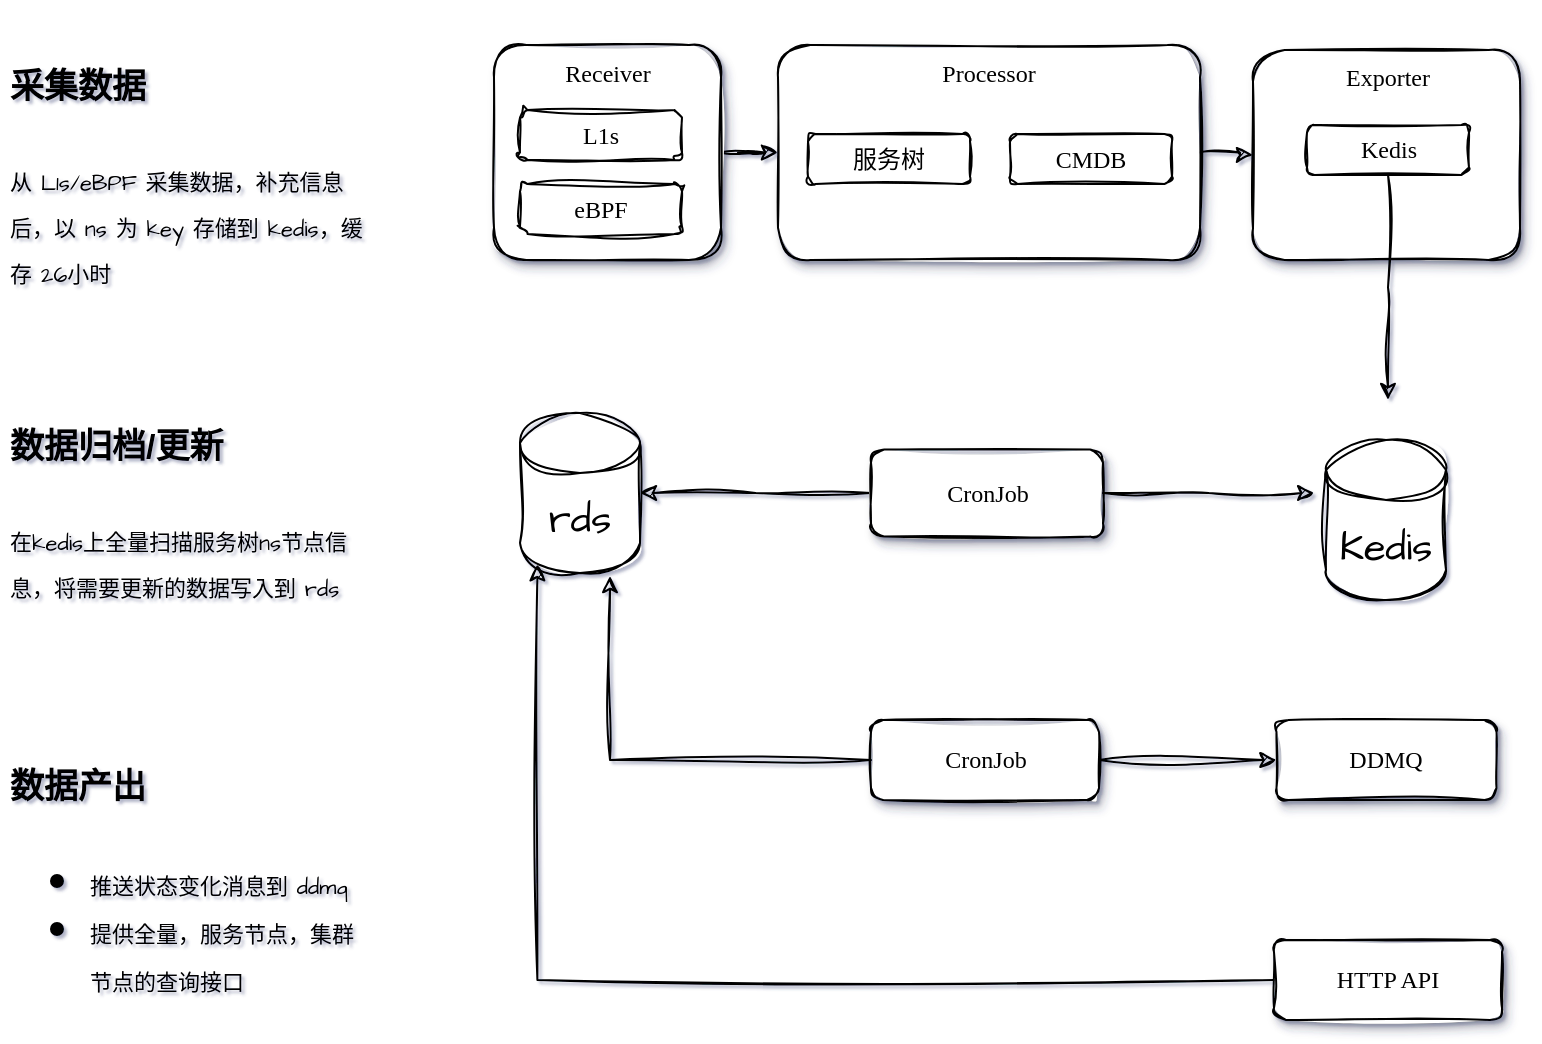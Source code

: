 <mxfile version="21.0.6" type="github" pages="3">
  <diagram id="qsw-7wgHA4WMMDQBHD0g" name="概要">
    <mxGraphModel dx="1843" dy="656" grid="1" gridSize="10" guides="1" tooltips="1" connect="1" arrows="1" fold="1" page="1" pageScale="1" pageWidth="827" pageHeight="1169" math="0" shadow="1">
      <root>
        <mxCell id="0" />
        <mxCell id="1" parent="0" />
        <mxCell id="TvO6mANc2yekQ7XFRcbN-6" style="edgeStyle=orthogonalEdgeStyle;rounded=0;sketch=1;hachureGap=4;jiggle=2;curveFitting=1;orthogonalLoop=1;jettySize=auto;html=1;entryX=0;entryY=0.5;entryDx=0;entryDy=0;fontFamily=Architects Daughter;fontSource=https%3A%2F%2Ffonts.googleapis.com%2Fcss%3Ffamily%3DArchitects%2BDaughter;fontSize=16;" edge="1" parent="1" source="hZ7z0eYoqJfkorZvkebg-15" target="1-aPaQAdepPUYkm6uSl_-31">
          <mxGeometry relative="1" as="geometry" />
        </mxCell>
        <mxCell id="TvO6mANc2yekQ7XFRcbN-12" style="edgeStyle=orthogonalEdgeStyle;rounded=0;sketch=1;hachureGap=4;jiggle=2;curveFitting=1;orthogonalLoop=1;jettySize=auto;html=1;entryX=0.75;entryY=1.019;entryDx=0;entryDy=0;entryPerimeter=0;fontFamily=Architects Daughter;fontSource=https%3A%2F%2Ffonts.googleapis.com%2Fcss%3Ffamily%3DArchitects%2BDaughter;fontSize=16;" edge="1" parent="1" source="hZ7z0eYoqJfkorZvkebg-15" target="TvO6mANc2yekQ7XFRcbN-4">
          <mxGeometry relative="1" as="geometry" />
        </mxCell>
        <mxCell id="hZ7z0eYoqJfkorZvkebg-15" value="&lt;font face=&quot;Comic Sans MS&quot;&gt;CronJob&lt;/font&gt;" style="rounded=1;whiteSpace=wrap;html=1;shadow=1;sketch=1;strokeColor=default;fillColor=default;gradientColor=none;glass=0;horizontal=1;verticalAlign=middle;labelBackgroundColor=none;" parent="1" vertex="1">
          <mxGeometry x="355.5" y="990" width="114" height="40" as="geometry" />
        </mxCell>
        <mxCell id="TvO6mANc2yekQ7XFRcbN-2" style="edgeStyle=orthogonalEdgeStyle;rounded=0;sketch=1;hachureGap=4;jiggle=2;curveFitting=1;orthogonalLoop=1;jettySize=auto;html=1;fontFamily=Architects Daughter;fontSource=https%3A%2F%2Ffonts.googleapis.com%2Fcss%3Ffamily%3DArchitects%2BDaughter;fontSize=16;" edge="1" parent="1" source="hZ7z0eYoqJfkorZvkebg-11">
          <mxGeometry relative="1" as="geometry">
            <mxPoint x="577.1" y="876.5" as="targetPoint" />
          </mxGeometry>
        </mxCell>
        <mxCell id="TvO6mANc2yekQ7XFRcbN-5" style="edgeStyle=orthogonalEdgeStyle;rounded=0;sketch=1;hachureGap=4;jiggle=2;curveFitting=1;orthogonalLoop=1;jettySize=auto;html=1;entryX=1;entryY=0.5;entryDx=0;entryDy=0;entryPerimeter=0;fontFamily=Architects Daughter;fontSource=https%3A%2F%2Ffonts.googleapis.com%2Fcss%3Ffamily%3DArchitects%2BDaughter;fontSize=16;" edge="1" parent="1" source="hZ7z0eYoqJfkorZvkebg-11" target="TvO6mANc2yekQ7XFRcbN-4">
          <mxGeometry relative="1" as="geometry" />
        </mxCell>
        <mxCell id="hZ7z0eYoqJfkorZvkebg-11" value="&lt;font face=&quot;Comic Sans MS&quot;&gt;CronJob&lt;/font&gt;" style="rounded=1;whiteSpace=wrap;html=1;shadow=1;sketch=1;strokeColor=default;fillColor=default;gradientColor=none;glass=0;horizontal=1;verticalAlign=middle;labelBackgroundColor=none;" parent="1" vertex="1">
          <mxGeometry x="355.5" y="854.75" width="116" height="43.5" as="geometry" />
        </mxCell>
        <mxCell id="hZ7z0eYoqJfkorZvkebg-24" style="edgeStyle=orthogonalEdgeStyle;rounded=0;sketch=1;hachureGap=4;jiggle=2;curveFitting=1;orthogonalLoop=1;jettySize=auto;html=1;fontFamily=Architects Daughter;fontSource=https%3A%2F%2Ffonts.googleapis.com%2Fcss%3Ffamily%3DArchitects%2BDaughter;fontSize=16;" parent="1" source="1-aPaQAdepPUYkm6uSl_-14" target="1-aPaQAdepPUYkm6uSl_-19" edge="1">
          <mxGeometry relative="1" as="geometry" />
        </mxCell>
        <mxCell id="1-aPaQAdepPUYkm6uSl_-14" value="&lt;font face=&quot;Comic Sans MS&quot;&gt;Receiver&lt;/font&gt;" style="rounded=1;whiteSpace=wrap;html=1;shadow=1;sketch=1;strokeColor=default;fillColor=default;gradientColor=none;glass=0;horizontal=1;verticalAlign=top;labelBackgroundColor=none;" parent="1" vertex="1">
          <mxGeometry x="167" y="652.5" width="113.5" height="107.5" as="geometry" />
        </mxCell>
        <mxCell id="1-aPaQAdepPUYkm6uSl_-15" value="&lt;font face=&quot;Comic Sans MS&quot;&gt;L1s&lt;/font&gt;" style="rounded=1;whiteSpace=wrap;html=1;shadow=0;strokeColor=default;fillColor=default;gradientColor=none;glass=0;labelBackgroundColor=none;sketch=1;curveFitting=1;jiggle=2;" parent="1" vertex="1">
          <mxGeometry x="180" y="685" width="81" height="25" as="geometry" />
        </mxCell>
        <mxCell id="hZ7z0eYoqJfkorZvkebg-25" style="edgeStyle=orthogonalEdgeStyle;rounded=0;sketch=1;hachureGap=4;jiggle=2;curveFitting=1;orthogonalLoop=1;jettySize=auto;html=1;entryX=0;entryY=0.5;entryDx=0;entryDy=0;fontFamily=Architects Daughter;fontSource=https%3A%2F%2Ffonts.googleapis.com%2Fcss%3Ffamily%3DArchitects%2BDaughter;fontSize=16;" parent="1" source="1-aPaQAdepPUYkm6uSl_-19" target="1-aPaQAdepPUYkm6uSl_-25" edge="1">
          <mxGeometry relative="1" as="geometry" />
        </mxCell>
        <mxCell id="1-aPaQAdepPUYkm6uSl_-19" value="&lt;font face=&quot;Comic Sans MS&quot;&gt;Processor&lt;/font&gt;" style="rounded=1;whiteSpace=wrap;html=1;shadow=1;sketch=1;strokeColor=default;fillColor=default;gradientColor=none;glass=0;horizontal=1;verticalAlign=top;labelBackgroundColor=none;" parent="1" vertex="1">
          <mxGeometry x="309" y="652.5" width="211" height="107.5" as="geometry" />
        </mxCell>
        <mxCell id="1-aPaQAdepPUYkm6uSl_-21" value="&lt;font face=&quot;Comic Sans MS&quot;&gt;CMDB&lt;/font&gt;" style="rounded=1;whiteSpace=wrap;html=1;shadow=0;sketch=1;strokeColor=default;fillColor=default;gradientColor=none;glass=0;labelBackgroundColor=none;" parent="1" vertex="1">
          <mxGeometry x="425" y="697" width="81" height="25" as="geometry" />
        </mxCell>
        <mxCell id="1-aPaQAdepPUYkm6uSl_-31" value="&lt;font face=&quot;Comic Sans MS&quot;&gt;DDMQ&lt;/font&gt;" style="rounded=1;whiteSpace=wrap;html=1;shadow=1;sketch=1;strokeColor=default;fillColor=default;gradientColor=none;glass=0;labelBackgroundColor=none;" parent="1" vertex="1">
          <mxGeometry x="558.25" y="990" width="110" height="40" as="geometry" />
        </mxCell>
        <mxCell id="1-aPaQAdepPUYkm6uSl_-25" value="&lt;font face=&quot;Comic Sans MS&quot;&gt;Exporter&lt;/font&gt;" style="rounded=1;whiteSpace=wrap;html=1;shadow=1;sketch=1;strokeColor=default;fillColor=default;gradientColor=none;glass=0;horizontal=1;verticalAlign=top;labelBackgroundColor=none;" parent="1" vertex="1">
          <mxGeometry x="546.5" y="655" width="133.5" height="105" as="geometry" />
        </mxCell>
        <mxCell id="5g6GzPA7soaKVmekFnkz-1" value="&lt;font face=&quot;Comic Sans MS&quot;&gt;服务树&lt;/font&gt;" style="rounded=1;whiteSpace=wrap;html=1;shadow=0;sketch=1;strokeColor=default;fillColor=default;gradientColor=none;glass=0;labelBackgroundColor=none;" parent="1" vertex="1">
          <mxGeometry x="324" y="697" width="81" height="25" as="geometry" />
        </mxCell>
        <mxCell id="5g6GzPA7soaKVmekFnkz-4" value="&lt;font face=&quot;Comic Sans MS&quot;&gt;eBPF&lt;/font&gt;" style="rounded=1;whiteSpace=wrap;html=1;shadow=0;strokeColor=default;fillColor=default;gradientColor=none;glass=0;labelBackgroundColor=none;sketch=1;curveFitting=1;jiggle=2;" parent="1" vertex="1">
          <mxGeometry x="180" y="722" width="81" height="25" as="geometry" />
        </mxCell>
        <mxCell id="hZ7z0eYoqJfkorZvkebg-26" style="edgeStyle=orthogonalEdgeStyle;rounded=0;sketch=1;hachureGap=4;jiggle=2;curveFitting=1;orthogonalLoop=1;jettySize=auto;html=1;entryX=0.5;entryY=0;entryDx=0;entryDy=0;entryPerimeter=0;fontFamily=Architects Daughter;fontSource=https%3A%2F%2Ffonts.googleapis.com%2Fcss%3Ffamily%3DArchitects%2BDaughter;fontSize=16;" parent="1" source="1-aPaQAdepPUYkm6uSl_-24" edge="1">
          <mxGeometry relative="1" as="geometry">
            <mxPoint x="614" y="830" as="targetPoint" />
          </mxGeometry>
        </mxCell>
        <mxCell id="1-aPaQAdepPUYkm6uSl_-24" value="&lt;font face=&quot;Comic Sans MS&quot;&gt;Kedis&lt;/font&gt;" style="rounded=1;whiteSpace=wrap;html=1;shadow=0;sketch=1;strokeColor=default;fillColor=default;gradientColor=none;glass=0;labelBackgroundColor=none;direction=west;" parent="1" vertex="1">
          <mxGeometry x="573.5" y="692.5" width="81" height="25" as="geometry" />
        </mxCell>
        <mxCell id="TvO6mANc2yekQ7XFRcbN-4" value="rds" style="shape=cylinder3;whiteSpace=wrap;html=1;boundedLbl=1;backgroundOutline=1;size=15;sketch=1;hachureGap=4;jiggle=2;curveFitting=1;fontFamily=Architects Daughter;fontSource=https%3A%2F%2Ffonts.googleapis.com%2Fcss%3Ffamily%3DArchitects%2BDaughter;fontSize=20;" vertex="1" parent="1">
          <mxGeometry x="180" y="836.5" width="60" height="80" as="geometry" />
        </mxCell>
        <mxCell id="TvO6mANc2yekQ7XFRcbN-11" style="edgeStyle=orthogonalEdgeStyle;rounded=0;sketch=1;hachureGap=4;jiggle=2;curveFitting=1;orthogonalLoop=1;jettySize=auto;html=1;entryX=0.145;entryY=1;entryDx=0;entryDy=-4.35;entryPerimeter=0;fontFamily=Architects Daughter;fontSource=https%3A%2F%2Ffonts.googleapis.com%2Fcss%3Ffamily%3DArchitects%2BDaughter;fontSize=16;" edge="1" parent="1" source="TvO6mANc2yekQ7XFRcbN-10" target="TvO6mANc2yekQ7XFRcbN-4">
          <mxGeometry relative="1" as="geometry" />
        </mxCell>
        <mxCell id="TvO6mANc2yekQ7XFRcbN-10" value="&lt;font face=&quot;Comic Sans MS&quot;&gt;HTTP API&lt;/font&gt;" style="rounded=1;whiteSpace=wrap;html=1;shadow=1;sketch=1;strokeColor=default;fillColor=default;gradientColor=none;glass=0;horizontal=1;verticalAlign=middle;labelBackgroundColor=none;" vertex="1" parent="1">
          <mxGeometry x="557" y="1100" width="114" height="40" as="geometry" />
        </mxCell>
        <mxCell id="TvO6mANc2yekQ7XFRcbN-14" value="&lt;h1 style=&quot;line-height: 40%;&quot;&gt;&lt;font face=&quot;Helvetica&quot;&gt;&lt;span style=&quot;font-size: 17px;&quot;&gt;采集数据&lt;/span&gt;&lt;/font&gt;&lt;/h1&gt;&lt;p style=&quot;line-height: 100%;&quot;&gt;&lt;font style=&quot;font-size: 11px;&quot;&gt;从 L1s/eBPF 采集数据，补充信息后，以 ns 为 key 存储到 kedis，缓存 26小时&lt;/font&gt;&lt;/p&gt;" style="text;html=1;strokeColor=none;fillColor=none;spacing=5;spacingTop=-20;whiteSpace=wrap;overflow=hidden;rounded=0;fontSize=20;fontFamily=Architects Daughter;" vertex="1" parent="1">
          <mxGeometry x="-80" y="640" width="190" height="140" as="geometry" />
        </mxCell>
        <mxCell id="TvO6mANc2yekQ7XFRcbN-15" value="&lt;h1 style=&quot;line-height: 40%;&quot;&gt;&lt;font face=&quot;Helvetica&quot;&gt;&lt;span style=&quot;font-size: 17px;&quot;&gt;数据归档/更新&lt;/span&gt;&lt;/font&gt;&lt;/h1&gt;&lt;p style=&quot;line-height: 100%;&quot;&gt;&lt;span style=&quot;font-size: 11px; background-color: initial;&quot;&gt;在kedis上全量扫描服务树ns节点信息，将需要更新的数据写入到 rds&lt;/span&gt;&lt;/p&gt;" style="text;html=1;strokeColor=none;fillColor=none;spacing=5;spacingTop=-20;whiteSpace=wrap;overflow=hidden;rounded=0;fontSize=20;fontFamily=Architects Daughter;" vertex="1" parent="1">
          <mxGeometry x="-80" y="820" width="190" height="140" as="geometry" />
        </mxCell>
        <mxCell id="TvO6mANc2yekQ7XFRcbN-16" value="Kedis" style="shape=cylinder3;whiteSpace=wrap;html=1;boundedLbl=1;backgroundOutline=1;size=15;sketch=1;hachureGap=4;jiggle=2;curveFitting=1;fontFamily=Architects Daughter;fontSource=https%3A%2F%2Ffonts.googleapis.com%2Fcss%3Ffamily%3DArchitects%2BDaughter;fontSize=20;" vertex="1" parent="1">
          <mxGeometry x="583" y="850" width="60" height="80" as="geometry" />
        </mxCell>
        <mxCell id="TvO6mANc2yekQ7XFRcbN-17" value="&lt;h1 style=&quot;line-height: 40%;&quot;&gt;&lt;font face=&quot;Helvetica&quot;&gt;&lt;span style=&quot;font-size: 17px;&quot;&gt;数据产出&lt;/span&gt;&lt;/font&gt;&lt;/h1&gt;&lt;p style=&quot;line-height: 100%;&quot;&gt;&lt;/p&gt;&lt;ul&gt;&lt;li&gt;&lt;span style=&quot;font-size: 11px;&quot;&gt;推送状态变化消息到 ddmq&lt;/span&gt;&lt;/li&gt;&lt;li&gt;&lt;span style=&quot;font-size: 11px;&quot;&gt;提供全量，服务节点，集群节点的查询接口&lt;/span&gt;&lt;/li&gt;&lt;/ul&gt;&lt;p&gt;&lt;/p&gt;" style="text;html=1;strokeColor=none;fillColor=none;spacing=5;spacingTop=-20;whiteSpace=wrap;overflow=hidden;rounded=0;fontSize=20;fontFamily=Architects Daughter;" vertex="1" parent="1">
          <mxGeometry x="-80" y="990" width="190" height="140" as="geometry" />
        </mxCell>
      </root>
    </mxGraphModel>
  </diagram>
  <diagram id="C5RBs43oDa-KdzZeNtuy" name="数据填充">
    <mxGraphModel dx="1843" dy="656" grid="1" gridSize="10" guides="1" tooltips="1" connect="1" arrows="1" fold="1" page="1" pageScale="1" pageWidth="827" pageHeight="1169" math="0" shadow="1">
      <root>
        <mxCell id="WIyWlLk6GJQsqaUBKTNV-0" />
        <mxCell id="WIyWlLk6GJQsqaUBKTNV-1" parent="WIyWlLk6GJQsqaUBKTNV-0" />
        <mxCell id="WIyWlLk6GJQsqaUBKTNV-2" value="" style="rounded=0;html=1;jettySize=auto;orthogonalLoop=1;fontSize=11;endArrow=block;endFill=0;endSize=8;strokeWidth=1;shadow=1;labelBackgroundColor=none;edgeStyle=orthogonalEdgeStyle;sketch=1;" parent="WIyWlLk6GJQsqaUBKTNV-1" source="WIyWlLk6GJQsqaUBKTNV-3" target="WIyWlLk6GJQsqaUBKTNV-6" edge="1">
          <mxGeometry relative="1" as="geometry" />
        </mxCell>
        <mxCell id="WIyWlLk6GJQsqaUBKTNV-3" value="接收数据" style="rounded=1;whiteSpace=wrap;html=1;fontSize=12;glass=0;strokeWidth=1;shadow=1;sketch=1;" parent="WIyWlLk6GJQsqaUBKTNV-1" vertex="1">
          <mxGeometry x="160" y="90" width="120" height="40" as="geometry" />
        </mxCell>
        <mxCell id="WIyWlLk6GJQsqaUBKTNV-5" value="" style="edgeStyle=orthogonalEdgeStyle;rounded=0;html=1;jettySize=auto;orthogonalLoop=1;fontSize=11;endArrow=block;endFill=0;endSize=8;strokeWidth=1;shadow=1;labelBackgroundColor=none;sketch=1;" parent="WIyWlLk6GJQsqaUBKTNV-1" source="WIyWlLk6GJQsqaUBKTNV-6" target="WIyWlLk6GJQsqaUBKTNV-7" edge="1">
          <mxGeometry y="10" relative="1" as="geometry">
            <mxPoint as="offset" />
          </mxGeometry>
        </mxCell>
        <mxCell id="paviQJmQIAoH_BkD5Qnz-11" value="是" style="edgeLabel;html=1;align=center;verticalAlign=middle;resizable=0;points=[];" parent="WIyWlLk6GJQsqaUBKTNV-5" vertex="1" connectable="0">
          <mxGeometry x="-0.827" y="1" relative="1" as="geometry">
            <mxPoint y="-9" as="offset" />
          </mxGeometry>
        </mxCell>
        <mxCell id="ZiVviRiBFboMpoQ2knOc-2" style="edgeStyle=orthogonalEdgeStyle;rounded=0;orthogonalLoop=1;jettySize=auto;html=1;entryX=0.5;entryY=0;entryDx=0;entryDy=0;sketch=1;curveFitting=1;jiggle=2;shadow=1;" parent="WIyWlLk6GJQsqaUBKTNV-1" source="WIyWlLk6GJQsqaUBKTNV-6" target="paviQJmQIAoH_BkD5Qnz-5" edge="1">
          <mxGeometry relative="1" as="geometry" />
        </mxCell>
        <mxCell id="WIyWlLk6GJQsqaUBKTNV-6" value="信息是否完整" style="rhombus;whiteSpace=wrap;html=1;shadow=1;fontFamily=Helvetica;fontSize=12;align=center;strokeWidth=1;spacing=6;spacingTop=-4;sketch=1;rounded=1;" parent="WIyWlLk6GJQsqaUBKTNV-1" vertex="1">
          <mxGeometry x="170" y="170" width="100" height="80" as="geometry" />
        </mxCell>
        <mxCell id="WIyWlLk6GJQsqaUBKTNV-7" value="记录" style="rounded=1;whiteSpace=wrap;html=1;fontSize=12;glass=0;strokeWidth=1;shadow=1;sketch=1;curveFitting=1;jiggle=2;" parent="WIyWlLk6GJQsqaUBKTNV-1" vertex="1">
          <mxGeometry x="360" y="430" width="120" height="40" as="geometry" />
        </mxCell>
        <mxCell id="WIyWlLk6GJQsqaUBKTNV-11" value="丢弃" style="rounded=1;whiteSpace=wrap;html=1;fontSize=12;glass=0;strokeWidth=1;shadow=1;sketch=1;" parent="WIyWlLk6GJQsqaUBKTNV-1" vertex="1">
          <mxGeometry x="-40" y="570" width="120" height="40" as="geometry" />
        </mxCell>
        <mxCell id="paviQJmQIAoH_BkD5Qnz-8" value="" style="edgeStyle=orthogonalEdgeStyle;rounded=0;sketch=1;orthogonalLoop=1;jettySize=auto;html=1;shadow=1;" parent="WIyWlLk6GJQsqaUBKTNV-1" source="paviQJmQIAoH_BkD5Qnz-5" target="paviQJmQIAoH_BkD5Qnz-7" edge="1">
          <mxGeometry relative="1" as="geometry" />
        </mxCell>
        <mxCell id="paviQJmQIAoH_BkD5Qnz-13" value="成功" style="edgeLabel;html=1;align=center;verticalAlign=middle;resizable=0;points=[];" parent="paviQJmQIAoH_BkD5Qnz-8" vertex="1" connectable="0">
          <mxGeometry x="-0.5" y="1" relative="1" as="geometry">
            <mxPoint x="19" y="10" as="offset" />
          </mxGeometry>
        </mxCell>
        <mxCell id="paviQJmQIAoH_BkD5Qnz-9" style="edgeStyle=orthogonalEdgeStyle;rounded=0;sketch=1;orthogonalLoop=1;jettySize=auto;html=1;entryX=0.5;entryY=0;entryDx=0;entryDy=0;shadow=1;" parent="WIyWlLk6GJQsqaUBKTNV-1" source="paviQJmQIAoH_BkD5Qnz-5" target="WIyWlLk6GJQsqaUBKTNV-11" edge="1">
          <mxGeometry relative="1" as="geometry" />
        </mxCell>
        <mxCell id="paviQJmQIAoH_BkD5Qnz-10" value="失败" style="edgeLabel;html=1;align=center;verticalAlign=middle;resizable=0;points=[];" parent="paviQJmQIAoH_BkD5Qnz-9" vertex="1" connectable="0">
          <mxGeometry x="-0.715" y="1" relative="1" as="geometry">
            <mxPoint x="-3" y="-11" as="offset" />
          </mxGeometry>
        </mxCell>
        <mxCell id="paviQJmQIAoH_BkD5Qnz-5" value="cmdb查询资源" style="rhombus;whiteSpace=wrap;html=1;shadow=1;fontFamily=Helvetica;fontSize=12;align=center;strokeWidth=1;spacing=6;spacingTop=-4;sketch=1;strokeColor=default;rounded=1;" parent="WIyWlLk6GJQsqaUBKTNV-1" vertex="1">
          <mxGeometry x="170" y="290" width="100" height="80" as="geometry" />
        </mxCell>
        <mxCell id="paviQJmQIAoH_BkD5Qnz-14" style="edgeStyle=orthogonalEdgeStyle;rounded=0;sketch=1;orthogonalLoop=1;jettySize=auto;html=1;shadow=1;" parent="WIyWlLk6GJQsqaUBKTNV-1" source="paviQJmQIAoH_BkD5Qnz-7" edge="1">
          <mxGeometry relative="1" as="geometry">
            <mxPoint x="360" y="450" as="targetPoint" />
          </mxGeometry>
        </mxCell>
        <mxCell id="paviQJmQIAoH_BkD5Qnz-15" value="是" style="edgeLabel;html=1;align=center;verticalAlign=middle;resizable=0;points=[];" parent="paviQJmQIAoH_BkD5Qnz-14" vertex="1" connectable="0">
          <mxGeometry x="-0.267" relative="1" as="geometry">
            <mxPoint x="4" y="-10" as="offset" />
          </mxGeometry>
        </mxCell>
        <mxCell id="paviQJmQIAoH_BkD5Qnz-17" value="否" style="edgeStyle=orthogonalEdgeStyle;rounded=0;sketch=1;orthogonalLoop=1;jettySize=auto;html=1;shadow=1;" parent="WIyWlLk6GJQsqaUBKTNV-1" source="paviQJmQIAoH_BkD5Qnz-7" target="paviQJmQIAoH_BkD5Qnz-16" edge="1">
          <mxGeometry x="-0.2" y="20" relative="1" as="geometry">
            <mxPoint as="offset" />
          </mxGeometry>
        </mxCell>
        <mxCell id="paviQJmQIAoH_BkD5Qnz-7" value="是否可以&lt;br&gt;确定资源实例" style="rhombus;whiteSpace=wrap;html=1;shadow=1;fontFamily=Helvetica;fontSize=12;align=center;strokeWidth=1;spacing=6;spacingTop=-4;sketch=1;strokeColor=default;rounded=1;" parent="WIyWlLk6GJQsqaUBKTNV-1" vertex="1">
          <mxGeometry x="170" y="410" width="100" height="80" as="geometry" />
        </mxCell>
        <mxCell id="ZiVviRiBFboMpoQ2knOc-3" value="否" style="edgeStyle=orthogonalEdgeStyle;rounded=0;orthogonalLoop=1;jettySize=auto;html=1;shadow=1;sketch=1;curveFitting=1;jiggle=2;" parent="WIyWlLk6GJQsqaUBKTNV-1" source="paviQJmQIAoH_BkD5Qnz-16" edge="1">
          <mxGeometry x="-0.016" y="-10" relative="1" as="geometry">
            <mxPoint x="80" y="590" as="targetPoint" />
            <mxPoint as="offset" />
          </mxGeometry>
        </mxCell>
        <mxCell id="ZiVviRiBFboMpoQ2knOc-8" style="edgeStyle=orthogonalEdgeStyle;rounded=0;orthogonalLoop=1;jettySize=auto;html=1;entryX=0.5;entryY=0;entryDx=0;entryDy=0;shadow=1;sketch=1;curveFitting=1;jiggle=2;" parent="WIyWlLk6GJQsqaUBKTNV-1" source="paviQJmQIAoH_BkD5Qnz-16" target="ZiVviRiBFboMpoQ2knOc-4" edge="1">
          <mxGeometry relative="1" as="geometry" />
        </mxCell>
        <mxCell id="0Z_bqPiCjzDoLn-UYZAr-0" value="是" style="edgeLabel;html=1;align=center;verticalAlign=middle;resizable=0;points=[];" parent="ZiVviRiBFboMpoQ2knOc-8" vertex="1" connectable="0">
          <mxGeometry x="0.005" y="-4" relative="1" as="geometry">
            <mxPoint x="24" y="-1" as="offset" />
          </mxGeometry>
        </mxCell>
        <mxCell id="paviQJmQIAoH_BkD5Qnz-16" value="是否需要记录" style="rhombus;whiteSpace=wrap;html=1;shadow=1;fontFamily=Helvetica;fontSize=12;align=center;strokeWidth=1;spacing=6;spacingTop=-4;sketch=1;strokeColor=default;rounded=1;" parent="WIyWlLk6GJQsqaUBKTNV-1" vertex="1">
          <mxGeometry x="158.75" y="540" width="122.5" height="100" as="geometry" />
        </mxCell>
        <mxCell id="ZiVviRiBFboMpoQ2knOc-4" value="记录不完整信息" style="rounded=1;whiteSpace=wrap;html=1;fontSize=12;glass=0;strokeWidth=1;shadow=1;sketch=1;" parent="WIyWlLk6GJQsqaUBKTNV-1" vertex="1">
          <mxGeometry x="160" y="690" width="120" height="40" as="geometry" />
        </mxCell>
      </root>
    </mxGraphModel>
  </diagram>
  <diagram id="f0A35BBjDYPAkv5x5vZF" name="第 3 页">
    <mxGraphModel dx="1016" dy="656" grid="1" gridSize="10" guides="1" tooltips="1" connect="1" arrows="1" fold="1" page="1" pageScale="1" pageWidth="827" pageHeight="1169" background="none" math="0" shadow="1">
      <root>
        <mxCell id="0" />
        <mxCell id="1" parent="0" />
        <mxCell id="NGcD8UUdOz0-xJaf4eiL-8" value="timeout" style="rounded=1;orthogonalLoop=1;jettySize=auto;html=1;strokeColor=default;shadow=0;sketch=1;curveFitting=1;jiggle=2;" parent="1" source="NGcD8UUdOz0-xJaf4eiL-1" edge="1">
          <mxGeometry x="0.205" y="-26" relative="1" as="geometry">
            <mxPoint x="260" y="320" as="targetPoint" />
            <mxPoint x="-1" as="offset" />
          </mxGeometry>
        </mxCell>
        <mxCell id="NGcD8UUdOz0-xJaf4eiL-1" value="&lt;font face=&quot;Comic Sans MS&quot;&gt;active&lt;/font&gt;" style="rounded=1;whiteSpace=wrap;html=1;shadow=0;glass=0;sketch=1;curveFitting=1;jiggle=2;" parent="1" vertex="1">
          <mxGeometry x="354" y="160" width="120" height="60" as="geometry" />
        </mxCell>
        <mxCell id="NGcD8UUdOz0-xJaf4eiL-12" style="edgeStyle=orthogonalEdgeStyle;rounded=1;orthogonalLoop=1;jettySize=auto;html=1;sketch=1;curveFitting=1;jiggle=2;" parent="1" source="NGcD8UUdOz0-xJaf4eiL-4" edge="1">
          <mxGeometry relative="1" as="geometry">
            <mxPoint x="510" y="350" as="targetPoint" />
          </mxGeometry>
        </mxCell>
        <mxCell id="NGcD8UUdOz0-xJaf4eiL-15" value="timeout" style="edgeLabel;html=1;align=center;verticalAlign=middle;resizable=0;points=[];rounded=1;sketch=1;curveFitting=1;jiggle=2;" parent="NGcD8UUdOz0-xJaf4eiL-12" vertex="1" connectable="0">
          <mxGeometry x="-0.1" y="2" relative="1" as="geometry">
            <mxPoint x="14" y="-8" as="offset" />
          </mxGeometry>
        </mxCell>
        <mxCell id="NGcD8UUdOz0-xJaf4eiL-14" value="connect" style="rounded=1;orthogonalLoop=1;jettySize=auto;html=1;exitX=0.75;exitY=0;exitDx=0;exitDy=0;entryX=0.5;entryY=1;entryDx=0;entryDy=0;sketch=1;curveFitting=1;jiggle=2;" parent="1" source="NGcD8UUdOz0-xJaf4eiL-4" target="NGcD8UUdOz0-xJaf4eiL-1" edge="1">
          <mxGeometry x="0.195" y="-25" relative="1" as="geometry">
            <mxPoint as="offset" />
          </mxGeometry>
        </mxCell>
        <mxCell id="NGcD8UUdOz0-xJaf4eiL-4" value="&lt;font face=&quot;Comic Sans MS&quot;&gt;timewait&lt;/font&gt;" style="rounded=1;whiteSpace=wrap;html=1;shadow=0;glass=0;sketch=1;curveFitting=1;jiggle=2;" parent="1" vertex="1">
          <mxGeometry x="200" y="320" width="120" height="60" as="geometry" />
        </mxCell>
        <mxCell id="NGcD8UUdOz0-xJaf4eiL-13" style="rounded=1;orthogonalLoop=1;jettySize=auto;html=1;entryX=1;entryY=1;entryDx=0;entryDy=0;sketch=1;curveFitting=1;jiggle=2;" parent="1" source="NGcD8UUdOz0-xJaf4eiL-5" target="NGcD8UUdOz0-xJaf4eiL-1" edge="1">
          <mxGeometry relative="1" as="geometry" />
        </mxCell>
        <mxCell id="NGcD8UUdOz0-xJaf4eiL-16" value="connect" style="edgeLabel;html=1;align=center;verticalAlign=middle;resizable=0;points=[];rounded=1;sketch=1;curveFitting=1;jiggle=2;" parent="NGcD8UUdOz0-xJaf4eiL-13" vertex="1" connectable="0">
          <mxGeometry x="-0.135" y="-4" relative="1" as="geometry">
            <mxPoint x="27" y="-4" as="offset" />
          </mxGeometry>
        </mxCell>
        <mxCell id="NGcD8UUdOz0-xJaf4eiL-5" value="&lt;font face=&quot;Comic Sans MS&quot;&gt;inactive&lt;/font&gt;" style="rounded=1;whiteSpace=wrap;html=1;shadow=0;glass=0;sketch=1;curveFitting=1;jiggle=2;" parent="1" vertex="1">
          <mxGeometry x="520" y="320" width="120" height="60" as="geometry" />
        </mxCell>
        <mxCell id="NGcD8UUdOz0-xJaf4eiL-17" value="" style="endArrow=classic;html=1;rounded=1;entryX=0;entryY=0.5;entryDx=0;entryDy=0;sketch=1;curveFitting=1;jiggle=2;" parent="1" target="NGcD8UUdOz0-xJaf4eiL-1" edge="1">
          <mxGeometry width="50" height="50" relative="1" as="geometry">
            <mxPoint x="200" y="190" as="sourcePoint" />
            <mxPoint x="440" y="270" as="targetPoint" />
          </mxGeometry>
        </mxCell>
        <mxCell id="NGcD8UUdOz0-xJaf4eiL-18" value="connect" style="edgeLabel;html=1;align=center;verticalAlign=middle;resizable=0;points=[];rounded=1;sketch=1;curveFitting=1;jiggle=2;" parent="NGcD8UUdOz0-xJaf4eiL-17" vertex="1" connectable="0">
          <mxGeometry x="-0.208" y="1" relative="1" as="geometry">
            <mxPoint x="19" y="-9" as="offset" />
          </mxGeometry>
        </mxCell>
      </root>
    </mxGraphModel>
  </diagram>
</mxfile>

